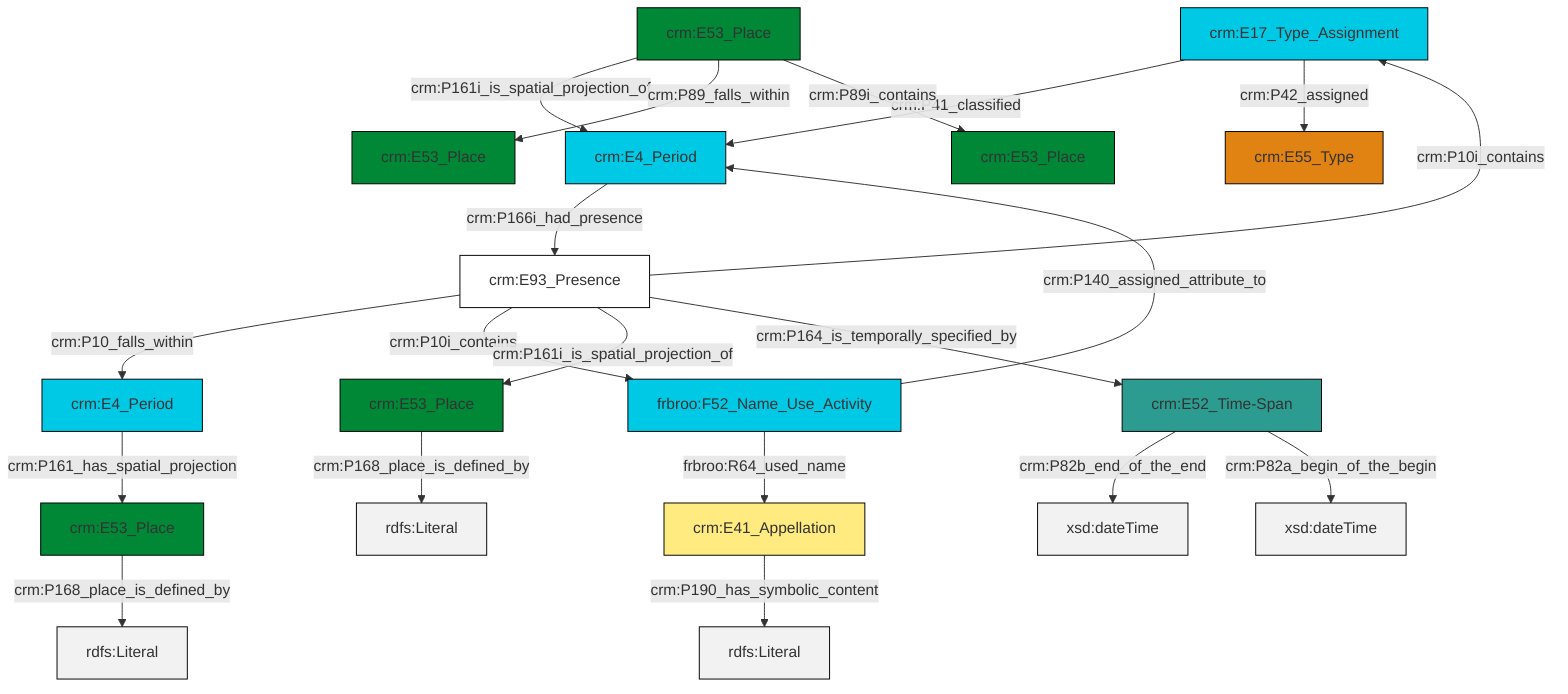 graph TD
classDef Literal fill:#f2f2f2,stroke:#000000;
classDef CRM_Entity fill:#FFFFFF,stroke:#000000;
classDef Temporal_Entity fill:#00C9E6, stroke:#000000;
classDef Type fill:#E18312, stroke:#000000;
classDef Time-Span fill:#2C9C91, stroke:#000000;
classDef Appellation fill:#FFEB7F, stroke:#000000;
classDef Place fill:#008836, stroke:#000000;
classDef Persistent_Item fill:#B266B2, stroke:#000000;
classDef Conceptual_Object fill:#FFD700, stroke:#000000;
classDef Physical_Thing fill:#D2B48C, stroke:#000000;
classDef Actor fill:#f58aad, stroke:#000000;
classDef PC_Classes fill:#4ce600, stroke:#000000;
classDef Multi fill:#cccccc,stroke:#000000;

2["frbroo:F52_Name_Use_Activity"]:::Temporal_Entity -->|crm:P140_assigned_attribute_to| 3["crm:E4_Period"]:::Temporal_Entity
0["crm:E17_Type_Assignment"]:::Temporal_Entity -->|crm:P41_classified| 3["crm:E4_Period"]:::Temporal_Entity
3["crm:E4_Period"]:::Temporal_Entity -->|crm:P166i_had_presence| 8["crm:E93_Presence"]:::CRM_Entity
9["crm:E53_Place"]:::Place -->|crm:P161i_is_spatial_projection_of| 3["crm:E4_Period"]:::Temporal_Entity
10["crm:E53_Place"]:::Place -->|crm:P168_place_is_defined_by| 11[rdfs:Literal]:::Literal
12["crm:E41_Appellation"]:::Appellation -->|crm:P190_has_symbolic_content| 14[rdfs:Literal]:::Literal
8["crm:E93_Presence"]:::CRM_Entity -->|crm:P10_falls_within| 4["crm:E4_Period"]:::Temporal_Entity
18["crm:E52_Time-Span"]:::Time-Span -->|crm:P82b_end_of_the_end| 19[xsd:dateTime]:::Literal
8["crm:E93_Presence"]:::CRM_Entity -->|crm:P10i_contains| 2["frbroo:F52_Name_Use_Activity"]:::Temporal_Entity
8["crm:E93_Presence"]:::CRM_Entity -->|crm:P161i_is_spatial_projection_of| 10["crm:E53_Place"]:::Place
4["crm:E4_Period"]:::Temporal_Entity -->|crm:P161_has_spatial_projection| 21["crm:E53_Place"]:::Place
9["crm:E53_Place"]:::Place -->|crm:P89_falls_within| 15["crm:E53_Place"]:::Place
2["frbroo:F52_Name_Use_Activity"]:::Temporal_Entity -->|frbroo:R64_used_name| 12["crm:E41_Appellation"]:::Appellation
8["crm:E93_Presence"]:::CRM_Entity -->|crm:P10i_contains| 0["crm:E17_Type_Assignment"]:::Temporal_Entity
9["crm:E53_Place"]:::Place -->|crm:P89i_contains| 6["crm:E53_Place"]:::Place
8["crm:E93_Presence"]:::CRM_Entity -->|crm:P164_is_temporally_specified_by| 18["crm:E52_Time-Span"]:::Time-Span
0["crm:E17_Type_Assignment"]:::Temporal_Entity -->|crm:P42_assigned| 22["crm:E55_Type"]:::Type
21["crm:E53_Place"]:::Place -->|crm:P168_place_is_defined_by| 29[rdfs:Literal]:::Literal
18["crm:E52_Time-Span"]:::Time-Span -->|crm:P82a_begin_of_the_begin| 30[xsd:dateTime]:::Literal